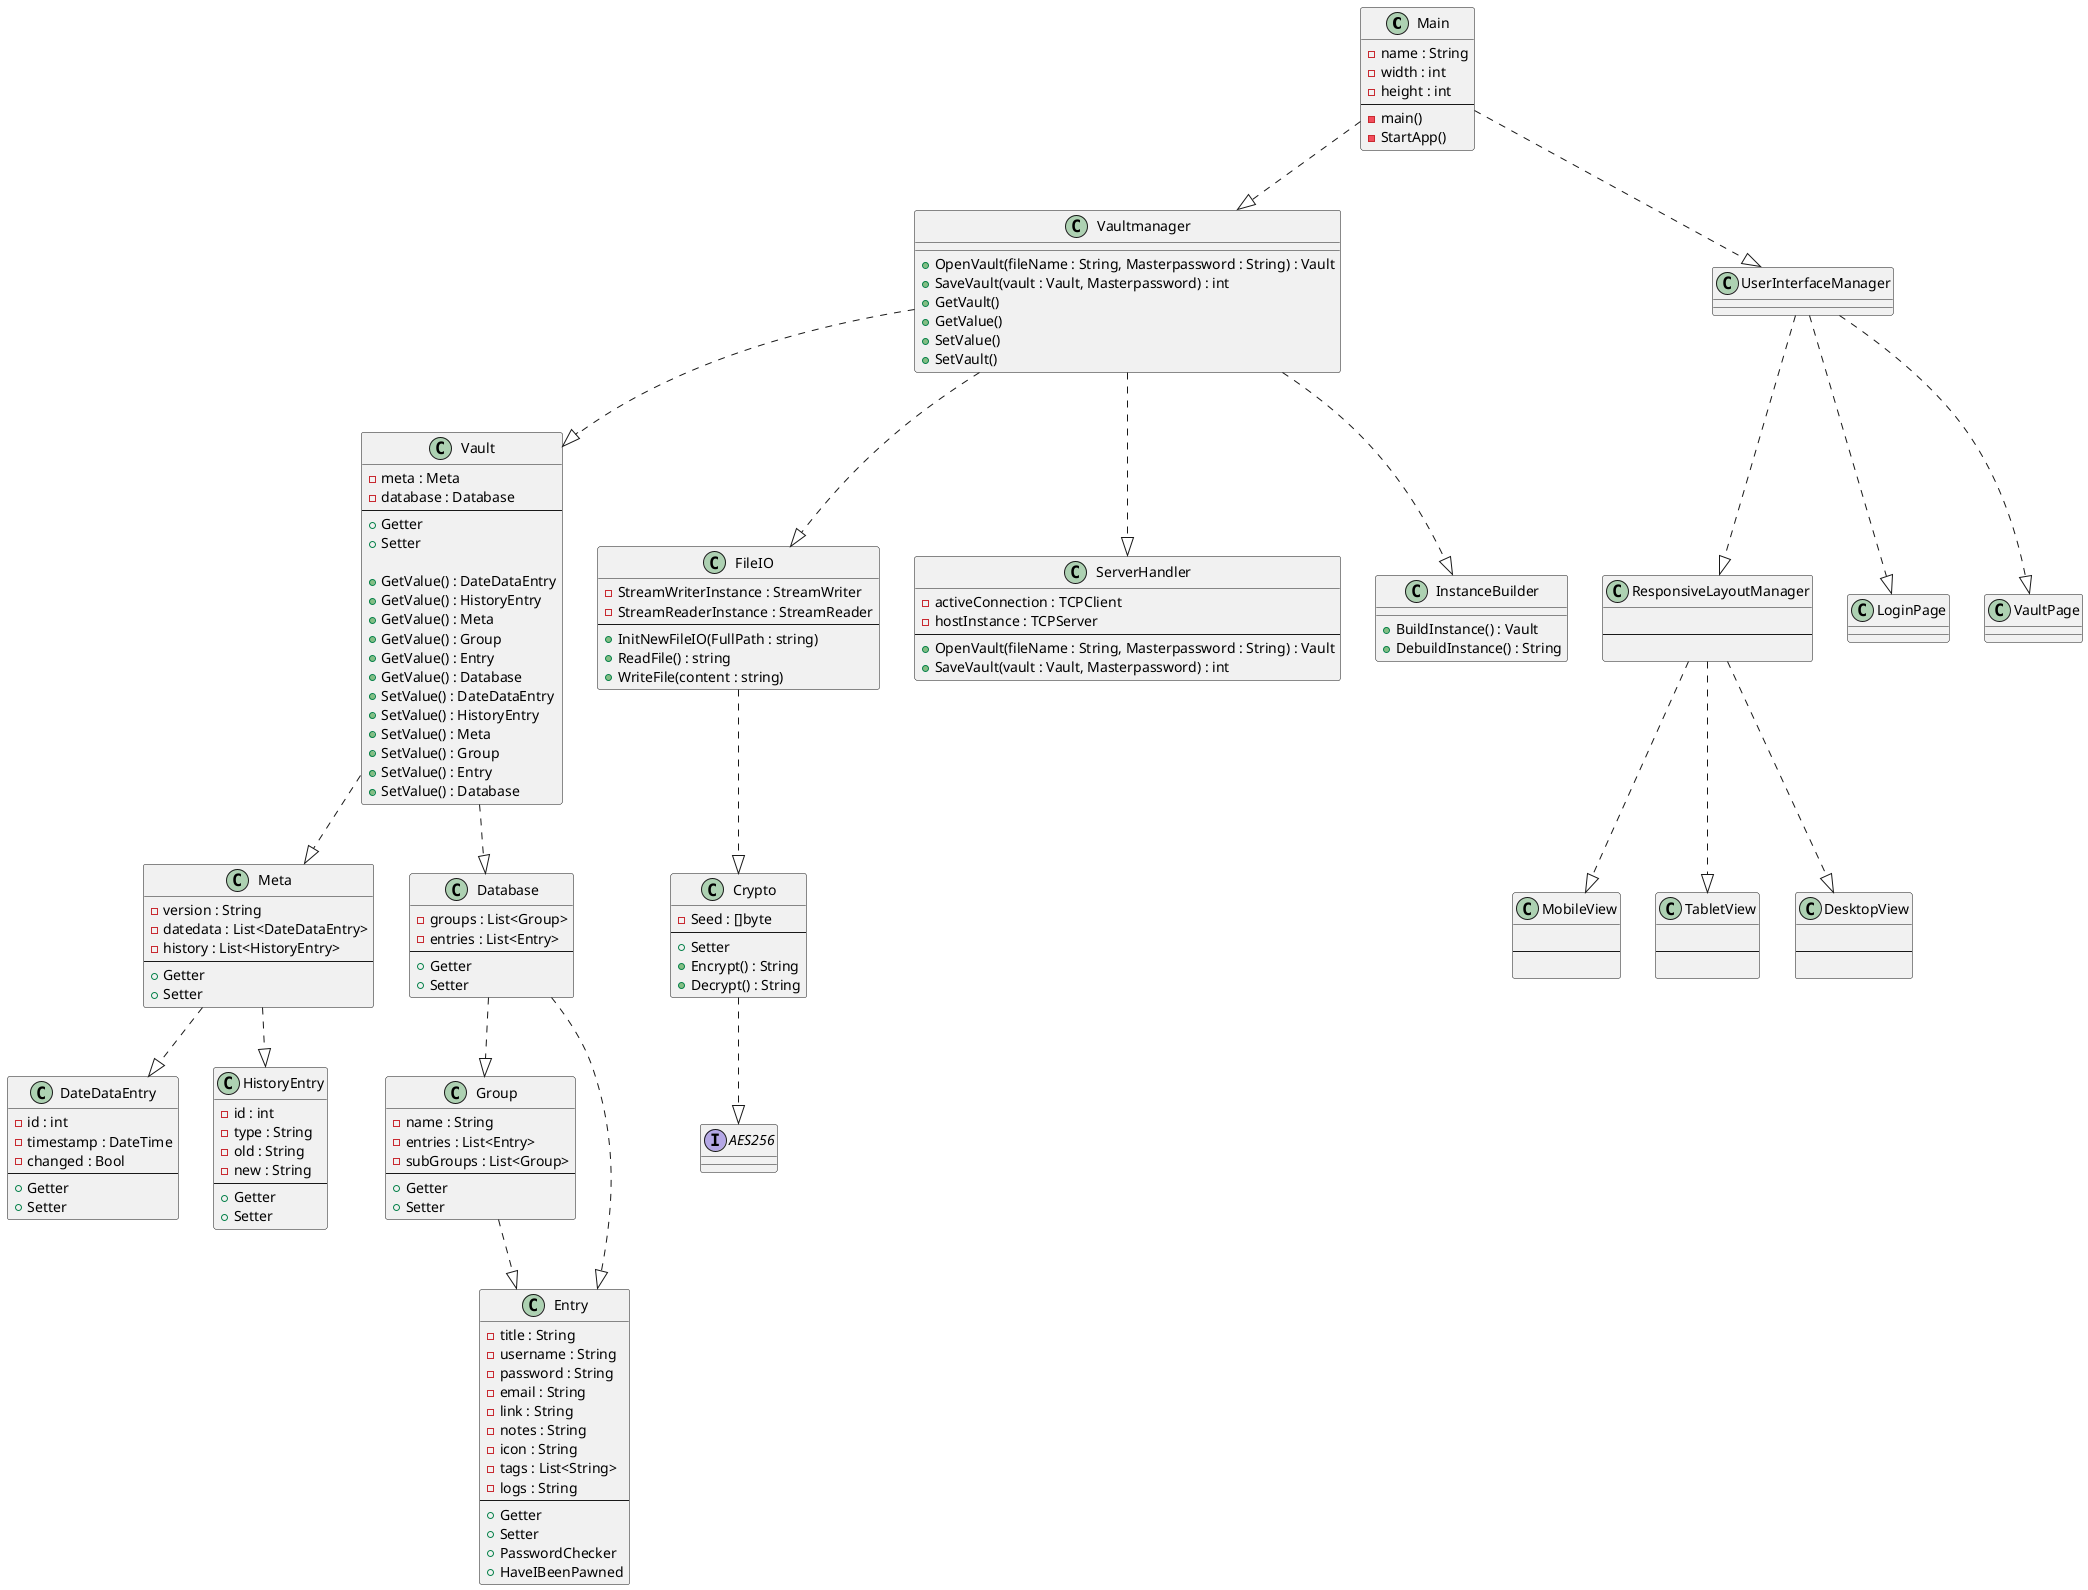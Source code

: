scale 1000 height
scale 1000 width
@startuml ClassDiagram

Main ..|> Vaultmanager
Main ..|> UserInterfaceManager
class Main {
    - name : String
    - width : int
    - height : int
    ---
    - main()
    - StartApp()
}

Vault ..|> Meta
Vault ..|> Database
class Vault {
    - meta : Meta
    - database : Database
    ---
    + Getter
    + Setter

    + GetValue() : DateDataEntry
    + GetValue() : HistoryEntry
    + GetValue() : Meta
    + GetValue() : Group
    + GetValue() : Entry
    + GetValue() : Database
    + SetValue() : DateDataEntry
    + SetValue() : HistoryEntry
    + SetValue() : Meta
    + SetValue() : Group
    + SetValue() : Entry
    + SetValue() : Database
}

Meta ..|> DateDataEntry
Meta ..|> HistoryEntry
class Meta {
    - version : String
    - datedata : List<DateDataEntry>
    - history : List<HistoryEntry>
    ---
    + Getter
    + Setter
}

class DateDataEntry {
    - id : int
    - timestamp : DateTime
    - changed : Bool
    ---
    + Getter
    + Setter
}

class HistoryEntry {
    - id : int
    - type : String
    - old : String
    - new : String
    ---
    + Getter
    + Setter
}

Database ..|> Group
Database ..|> Entry
class Database {
    - groups : List<Group>
    - entries : List<Entry>
    ---
    + Getter
    + Setter
}

Group ..|> Entry
class Group {
    - name : String
    - entries : List<Entry>
    - subGroups : List<Group>
    ---
    + Getter
    + Setter
}

class Entry {
    - title : String
    - username : String
    - password : String
    - email : String
    - link : String
    - notes : String
    - icon : String
    - tags : List<String>
    - logs : String
    ---
    + Getter
    + Setter
    + PasswordChecker
    + HaveIBeenPawned
}

Vaultmanager ..|> FileIO
Vaultmanager ..|> Vault
Vaultmanager ..|> ServerHandler
Vaultmanager ..|> InstanceBuilder
class Vaultmanager {
    + OpenVault(fileName : String, Masterpassword : String) : Vault
    + SaveVault(vault : Vault, Masterpassword) : int
    + GetVault()
    + GetValue()
    + SetValue()
    + SetVault()
}
FileIO ..|> Crypto
class FileIO {
    - StreamWriterInstance : StreamWriter
    - StreamReaderInstance : StreamReader
    ---
    + InitNewFileIO(FullPath : string)
    + ReadFile() : string
    + WriteFile(content : string)
}

class ServerHandler {
    - activeConnection : TCPClient
    - hostInstance : TCPServer
    ---
    + OpenVault(fileName : String, Masterpassword : String) : Vault
    + SaveVault(vault : Vault, Masterpassword) : int
}

class InstanceBuilder {
    + BuildInstance() : Vault
    + DebuildInstance() : String
}

Crypto ..|> AES256
class Crypto {
    - Seed : []byte
    ---
    + Setter
    + Encrypt() : String
    + Decrypt() : String
}

interface AES256 {}

UserInterfaceManager ..|> ResponsiveLayoutManager
UserInterfaceManager ..|> LoginPage
UserInterfaceManager ..|> VaultPage
class UserInterfaceManager {

}
class LoginPage  {

}
class VaultPage {

}
ResponsiveLayoutManager ..|> MobileView
ResponsiveLayoutManager ..|> TabletView
ResponsiveLayoutManager ..|> DesktopView
class ResponsiveLayoutManager {
    
    ---

}
class MobileView {
    
    ---

}
class TabletView {
    
    ---

}
class DesktopView {
    
    ---

}

@enduml